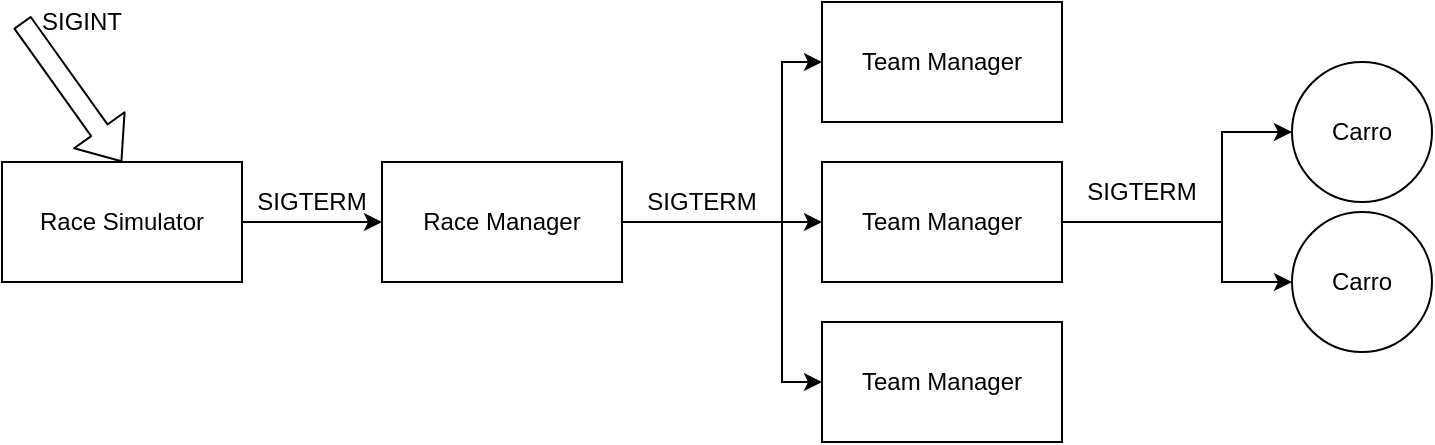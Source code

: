 <mxfile version="12.1.3" pages="1"><diagram id="m0kOyUO2JJXIoyQPPPPO" name="Page-1"><mxGraphModel dx="1408" dy="602" grid="1" gridSize="10" guides="1" tooltips="1" connect="1" arrows="1" fold="1" page="1" pageScale="1" pageWidth="827" pageHeight="1169" background="none" math="0" shadow="0"><root><mxCell id="0"/><mxCell id="1" parent="0"/><mxCell id="gv90FAkoiflTQzuiytJY-12" value="" style="edgeStyle=orthogonalEdgeStyle;rounded=0;orthogonalLoop=1;jettySize=auto;html=1;" edge="1" parent="1" source="gv90FAkoiflTQzuiytJY-1" target="gv90FAkoiflTQzuiytJY-7"><mxGeometry relative="1" as="geometry"><Array as="points"><mxPoint x="240" y="150"/><mxPoint x="240" y="150"/></Array></mxGeometry></mxCell><mxCell id="gv90FAkoiflTQzuiytJY-1" value="Race Simulator" style="rounded=0;whiteSpace=wrap;html=1;" vertex="1" parent="1"><mxGeometry x="40" y="120" width="120" height="60" as="geometry"/></mxCell><mxCell id="gv90FAkoiflTQzuiytJY-4" value="SIGINT" style="text;html=1;strokeColor=none;fillColor=none;align=center;verticalAlign=middle;whiteSpace=wrap;rounded=0;" vertex="1" parent="1"><mxGeometry x="60" y="40" width="40" height="20" as="geometry"/></mxCell><mxCell id="gv90FAkoiflTQzuiytJY-6" value="" style="shape=flexArrow;endArrow=classic;html=1;entryX=0.5;entryY=0;entryDx=0;entryDy=0;" edge="1" parent="1" target="gv90FAkoiflTQzuiytJY-1"><mxGeometry width="50" height="50" relative="1" as="geometry"><mxPoint x="50" y="50" as="sourcePoint"/><mxPoint x="130" y="180" as="targetPoint"/></mxGeometry></mxCell><mxCell id="gv90FAkoiflTQzuiytJY-22" value="" style="edgeStyle=orthogonalEdgeStyle;rounded=0;orthogonalLoop=1;jettySize=auto;html=1;" edge="1" parent="1" source="gv90FAkoiflTQzuiytJY-7" target="gv90FAkoiflTQzuiytJY-21"><mxGeometry relative="1" as="geometry"/></mxCell><mxCell id="gv90FAkoiflTQzuiytJY-31" style="edgeStyle=orthogonalEdgeStyle;rounded=0;orthogonalLoop=1;jettySize=auto;html=1;entryX=0;entryY=0.5;entryDx=0;entryDy=0;" edge="1" parent="1" source="gv90FAkoiflTQzuiytJY-7" target="gv90FAkoiflTQzuiytJY-17"><mxGeometry relative="1" as="geometry"><Array as="points"><mxPoint x="430" y="150"/><mxPoint x="430" y="70"/></Array></mxGeometry></mxCell><mxCell id="gv90FAkoiflTQzuiytJY-32" style="edgeStyle=orthogonalEdgeStyle;rounded=0;orthogonalLoop=1;jettySize=auto;html=1;exitX=1;exitY=0.5;exitDx=0;exitDy=0;entryX=0;entryY=0.5;entryDx=0;entryDy=0;" edge="1" parent="1" source="gv90FAkoiflTQzuiytJY-7" target="gv90FAkoiflTQzuiytJY-29"><mxGeometry relative="1" as="geometry"><Array as="points"><mxPoint x="430" y="150"/><mxPoint x="430" y="230"/></Array></mxGeometry></mxCell><mxCell id="gv90FAkoiflTQzuiytJY-7" value="Race Manager" style="rounded=0;whiteSpace=wrap;html=1;" vertex="1" parent="1"><mxGeometry x="230" y="120" width="120" height="60" as="geometry"/></mxCell><mxCell id="gv90FAkoiflTQzuiytJY-43" style="edgeStyle=orthogonalEdgeStyle;rounded=0;orthogonalLoop=1;jettySize=auto;html=1;entryX=0;entryY=0.5;entryDx=0;entryDy=0;" edge="1" parent="1" source="gv90FAkoiflTQzuiytJY-21" target="gv90FAkoiflTQzuiytJY-41"><mxGeometry relative="1" as="geometry"><Array as="points"><mxPoint x="650" y="150"/><mxPoint x="650" y="105"/></Array></mxGeometry></mxCell><mxCell id="gv90FAkoiflTQzuiytJY-45" style="edgeStyle=orthogonalEdgeStyle;rounded=0;orthogonalLoop=1;jettySize=auto;html=1;entryX=0;entryY=0.5;entryDx=0;entryDy=0;" edge="1" parent="1" source="gv90FAkoiflTQzuiytJY-21" target="gv90FAkoiflTQzuiytJY-42"><mxGeometry relative="1" as="geometry"><Array as="points"><mxPoint x="650" y="150"/><mxPoint x="650" y="180"/></Array></mxGeometry></mxCell><mxCell id="gv90FAkoiflTQzuiytJY-21" value="Team Manager" style="rounded=0;whiteSpace=wrap;html=1;" vertex="1" parent="1"><mxGeometry x="450" y="120" width="120" height="60" as="geometry"/></mxCell><mxCell id="gv90FAkoiflTQzuiytJY-17" value="Team Manager" style="rounded=0;whiteSpace=wrap;html=1;" vertex="1" parent="1"><mxGeometry x="450" y="40" width="120" height="60" as="geometry"/></mxCell><mxCell id="gv90FAkoiflTQzuiytJY-29" value="Team Manager" style="rounded=0;whiteSpace=wrap;html=1;" vertex="1" parent="1"><mxGeometry x="450" y="200" width="120" height="60" as="geometry"/></mxCell><mxCell id="gv90FAkoiflTQzuiytJY-33" value="SIGTERM" style="text;html=1;strokeColor=none;fillColor=none;align=center;verticalAlign=middle;whiteSpace=wrap;rounded=0;" vertex="1" parent="1"><mxGeometry x="175" y="130" width="40" height="20" as="geometry"/></mxCell><mxCell id="gv90FAkoiflTQzuiytJY-34" value="SIGTERM" style="text;html=1;strokeColor=none;fillColor=none;align=center;verticalAlign=middle;whiteSpace=wrap;rounded=0;" vertex="1" parent="1"><mxGeometry x="370" y="130" width="40" height="20" as="geometry"/></mxCell><mxCell id="gv90FAkoiflTQzuiytJY-41" value="Carro" style="ellipse;whiteSpace=wrap;html=1;aspect=fixed;" vertex="1" parent="1"><mxGeometry x="685" y="70" width="70" height="70" as="geometry"/></mxCell><mxCell id="gv90FAkoiflTQzuiytJY-42" value="Carro" style="ellipse;whiteSpace=wrap;html=1;aspect=fixed;" vertex="1" parent="1"><mxGeometry x="685" y="145" width="70" height="70" as="geometry"/></mxCell><mxCell id="gv90FAkoiflTQzuiytJY-46" value="SIGTERM" style="text;html=1;strokeColor=none;fillColor=none;align=center;verticalAlign=middle;whiteSpace=wrap;rounded=0;" vertex="1" parent="1"><mxGeometry x="590" y="125" width="40" height="20" as="geometry"/></mxCell></root></mxGraphModel></diagram></mxfile>